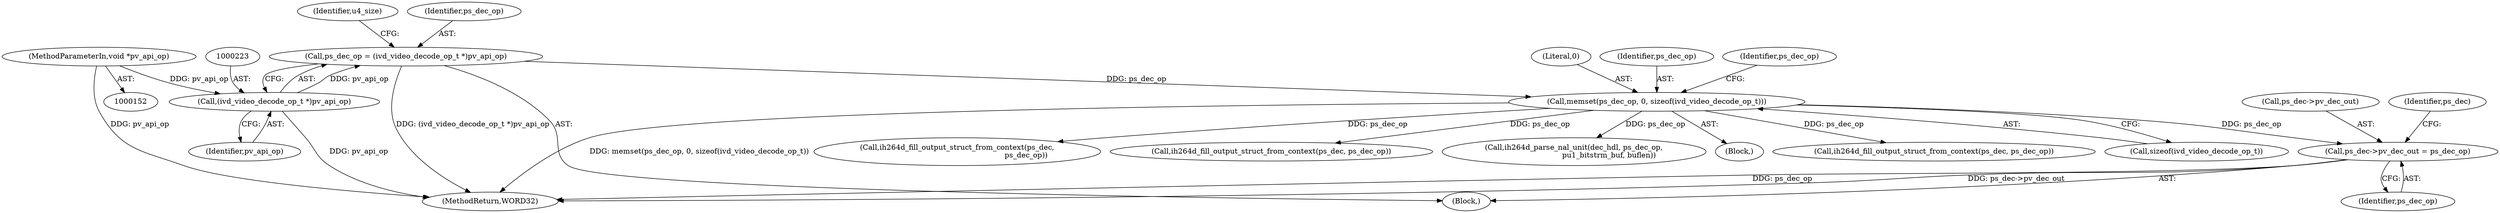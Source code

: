 digraph "0_Android_0b23c81c3dd9ec38f7e6806a3955fed1925541a0@pointer" {
"1000242" [label="(Call,ps_dec->pv_dec_out = ps_dec_op)"];
"1000232" [label="(Call,memset(ps_dec_op, 0, sizeof(ivd_video_decode_op_t)))"];
"1000220" [label="(Call,ps_dec_op = (ivd_video_decode_op_t *)pv_api_op)"];
"1000222" [label="(Call,(ivd_video_decode_op_t *)pv_api_op)"];
"1000155" [label="(MethodParameterIn,void *pv_api_op)"];
"1002226" [label="(MethodReturn,WORD32)"];
"1001057" [label="(Call,ih264d_fill_output_struct_from_context(ps_dec, ps_dec_op))"];
"1000222" [label="(Call,(ivd_video_decode_op_t *)pv_api_op)"];
"1000228" [label="(Identifier,u4_size)"];
"1000221" [label="(Identifier,ps_dec_op)"];
"1000224" [label="(Identifier,pv_api_op)"];
"1000156" [label="(Block,)"];
"1000249" [label="(Identifier,ps_dec)"];
"1000220" [label="(Call,ps_dec_op = (ivd_video_decode_op_t *)pv_api_op)"];
"1000234" [label="(Literal,0)"];
"1000246" [label="(Identifier,ps_dec_op)"];
"1000155" [label="(MethodParameterIn,void *pv_api_op)"];
"1001285" [label="(Call,ih264d_parse_nal_unit(dec_hdl, ps_dec_op,\n                              pu1_bitstrm_buf, buflen))"];
"1000225" [label="(Block,)"];
"1000232" [label="(Call,memset(ps_dec_op, 0, sizeof(ivd_video_decode_op_t)))"];
"1002046" [label="(Call,ih264d_fill_output_struct_from_context(ps_dec, ps_dec_op))"];
"1000243" [label="(Call,ps_dec->pv_dec_out)"];
"1000233" [label="(Identifier,ps_dec_op)"];
"1000242" [label="(Call,ps_dec->pv_dec_out = ps_dec_op)"];
"1000235" [label="(Call,sizeof(ivd_video_decode_op_t))"];
"1001244" [label="(Call,ih264d_fill_output_struct_from_context(ps_dec,\n                                                           ps_dec_op))"];
"1000239" [label="(Identifier,ps_dec_op)"];
"1000242" -> "1000156"  [label="AST: "];
"1000242" -> "1000246"  [label="CFG: "];
"1000243" -> "1000242"  [label="AST: "];
"1000246" -> "1000242"  [label="AST: "];
"1000249" -> "1000242"  [label="CFG: "];
"1000242" -> "1002226"  [label="DDG: ps_dec_op"];
"1000242" -> "1002226"  [label="DDG: ps_dec->pv_dec_out"];
"1000232" -> "1000242"  [label="DDG: ps_dec_op"];
"1000232" -> "1000225"  [label="AST: "];
"1000232" -> "1000235"  [label="CFG: "];
"1000233" -> "1000232"  [label="AST: "];
"1000234" -> "1000232"  [label="AST: "];
"1000235" -> "1000232"  [label="AST: "];
"1000239" -> "1000232"  [label="CFG: "];
"1000232" -> "1002226"  [label="DDG: memset(ps_dec_op, 0, sizeof(ivd_video_decode_op_t))"];
"1000220" -> "1000232"  [label="DDG: ps_dec_op"];
"1000232" -> "1001057"  [label="DDG: ps_dec_op"];
"1000232" -> "1001244"  [label="DDG: ps_dec_op"];
"1000232" -> "1001285"  [label="DDG: ps_dec_op"];
"1000232" -> "1002046"  [label="DDG: ps_dec_op"];
"1000220" -> "1000156"  [label="AST: "];
"1000220" -> "1000222"  [label="CFG: "];
"1000221" -> "1000220"  [label="AST: "];
"1000222" -> "1000220"  [label="AST: "];
"1000228" -> "1000220"  [label="CFG: "];
"1000220" -> "1002226"  [label="DDG: (ivd_video_decode_op_t *)pv_api_op"];
"1000222" -> "1000220"  [label="DDG: pv_api_op"];
"1000222" -> "1000224"  [label="CFG: "];
"1000223" -> "1000222"  [label="AST: "];
"1000224" -> "1000222"  [label="AST: "];
"1000222" -> "1002226"  [label="DDG: pv_api_op"];
"1000155" -> "1000222"  [label="DDG: pv_api_op"];
"1000155" -> "1000152"  [label="AST: "];
"1000155" -> "1002226"  [label="DDG: pv_api_op"];
}
